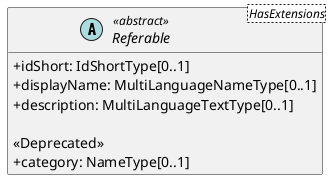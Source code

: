 @startuml
skinparam classAttributeIconSize 0
hide methods

abstract class Referable<HasExtensions> <<abstract>> {
  +idShort: IdShortType[0..1]
  +displayName: MultiLanguageNameType[0..1]
  +description: MultiLanguageTextType[0..1]

  <<Deprecated>>
  +category: NameType[0..1]
}
@enduml